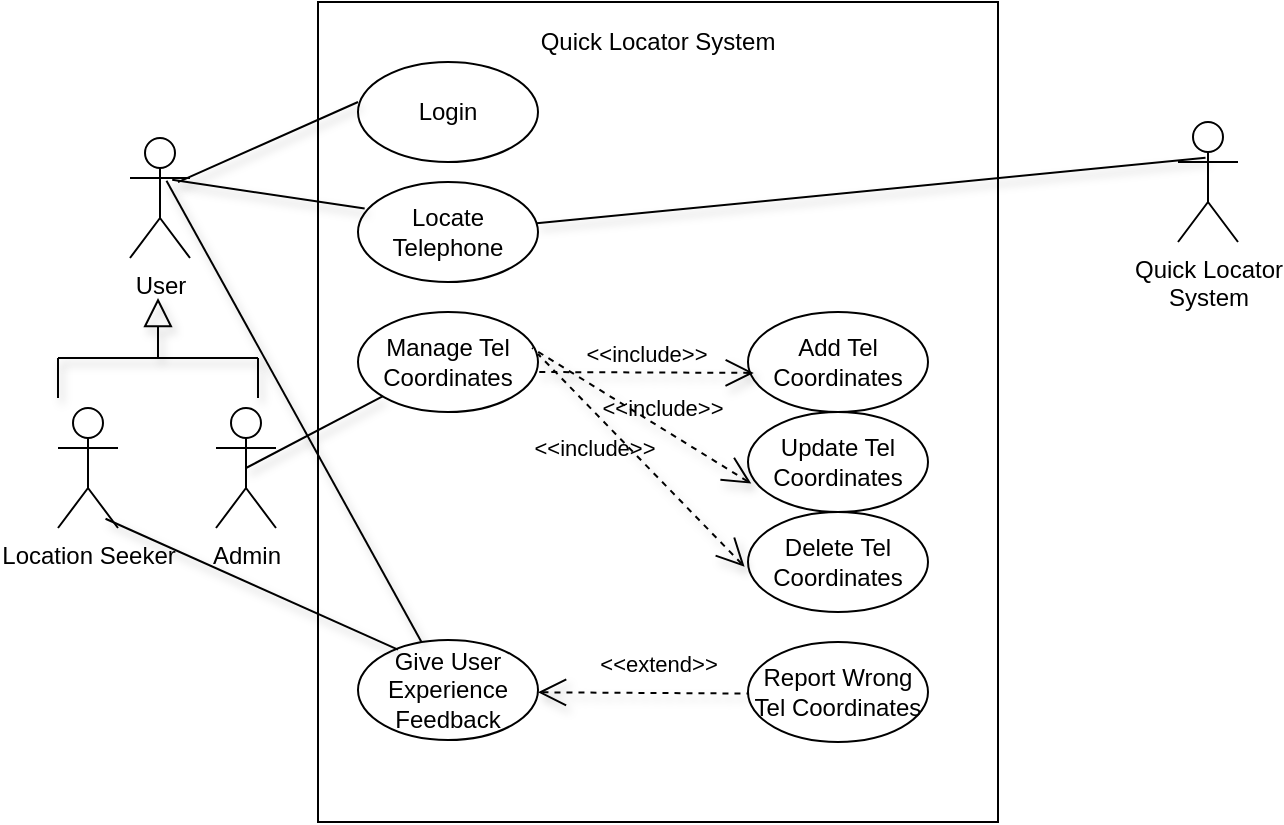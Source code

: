 <mxfile version="12.1.4" type="google" pages="1"><diagram id="i1reWjf5r2styj9pz9Zp" name="Page-1"><mxGraphModel dx="521" dy="194" grid="1" gridSize="10" guides="1" tooltips="1" connect="1" arrows="1" fold="1" page="1" pageScale="1" pageWidth="850" pageHeight="1100" math="0" shadow="0"><root><mxCell id="0"/><mxCell id="1" parent="0"/><mxCell id="pSokMzt_8l0WZZJXa5Nj-1" value="" style="rounded=0;whiteSpace=wrap;html=1;" vertex="1" parent="1"><mxGeometry x="160" y="40" width="340" height="410" as="geometry"/></mxCell><mxCell id="pSokMzt_8l0WZZJXa5Nj-2" value="Quick Locator System" style="text;html=1;strokeColor=none;fillColor=none;align=center;verticalAlign=middle;whiteSpace=wrap;rounded=0;" vertex="1" parent="1"><mxGeometry x="265" y="50" width="130" height="20" as="geometry"/></mxCell><mxCell id="pSokMzt_8l0WZZJXa5Nj-12" value="Location Seeker" style="shape=umlActor;html=1;verticalLabelPosition=bottom;verticalAlign=top;align=center;" vertex="1" parent="1"><mxGeometry x="30" y="243" width="30" height="60" as="geometry"/></mxCell><mxCell id="pSokMzt_8l0WZZJXa5Nj-39" value="Admin" style="shape=umlActor;html=1;verticalLabelPosition=bottom;verticalAlign=top;align=center;" vertex="1" parent="1"><mxGeometry x="109" y="243" width="30" height="60" as="geometry"/></mxCell><mxCell id="pSokMzt_8l0WZZJXa5Nj-36" value="User" style="shape=umlActor;html=1;verticalLabelPosition=bottom;verticalAlign=top;align=center;" vertex="1" parent="1"><mxGeometry x="66" y="108" width="30" height="60" as="geometry"/></mxCell><mxCell id="pSokMzt_8l0WZZJXa5Nj-14" value="&lt;div&gt;Quick Locator&lt;/div&gt;&lt;div&gt;System&lt;br&gt;&lt;/div&gt;" style="shape=umlActor;html=1;verticalLabelPosition=bottom;verticalAlign=top;align=center;" vertex="1" parent="1"><mxGeometry x="590" y="100" width="30" height="60" as="geometry"/></mxCell><mxCell id="pSokMzt_8l0WZZJXa5Nj-17" value="Locate Telephone" style="ellipse;whiteSpace=wrap;html=1;rotation=0;" vertex="1" parent="1"><mxGeometry x="180" y="130" width="90" height="50" as="geometry"/></mxCell><mxCell id="pSokMzt_8l0WZZJXa5Nj-19" value="Manage Tel Coordinates" style="ellipse;whiteSpace=wrap;html=1;" vertex="1" parent="1"><mxGeometry x="180" y="195" width="90" height="50" as="geometry"/></mxCell><mxCell id="pSokMzt_8l0WZZJXa5Nj-23" value="Add Tel Coordinates" style="ellipse;whiteSpace=wrap;html=1;rotation=0;" vertex="1" parent="1"><mxGeometry x="375" y="195" width="90" height="50" as="geometry"/></mxCell><mxCell id="pSokMzt_8l0WZZJXa5Nj-30" value="&amp;lt;&amp;lt;include&amp;gt;&amp;gt;" style="edgeStyle=none;html=1;startArrow=open;endArrow=none;startSize=12;verticalAlign=bottom;dashed=1;labelBackgroundColor=none;shadow=1;entryX=1;entryY=0.6;entryDx=0;entryDy=0;entryPerimeter=0;exitX=0.032;exitY=0.609;exitDx=0;exitDy=0;exitPerimeter=0;" edge="1" parent="1" source="pSokMzt_8l0WZZJXa5Nj-23" target="pSokMzt_8l0WZZJXa5Nj-19"><mxGeometry width="160" relative="1" as="geometry"><mxPoint x="290" y="345" as="sourcePoint"/><mxPoint x="450" y="345" as="targetPoint"/></mxGeometry></mxCell><mxCell id="pSokMzt_8l0WZZJXa5Nj-31" value="Update Tel Coordinates" style="ellipse;whiteSpace=wrap;html=1;rotation=0;" vertex="1" parent="1"><mxGeometry x="375" y="245" width="90" height="50" as="geometry"/></mxCell><mxCell id="pSokMzt_8l0WZZJXa5Nj-32" value="Delete Tel Coordinates" style="ellipse;whiteSpace=wrap;html=1;rotation=0;" vertex="1" parent="1"><mxGeometry x="375" y="295" width="90" height="50" as="geometry"/></mxCell><mxCell id="pSokMzt_8l0WZZJXa5Nj-33" value="&amp;lt;&amp;lt;include&amp;gt;&amp;gt;" style="edgeStyle=none;html=1;startArrow=open;endArrow=none;startSize=12;verticalAlign=bottom;dashed=1;labelBackgroundColor=none;shadow=1;entryX=1;entryY=0.6;entryDx=0;entryDy=0;entryPerimeter=0;exitX=0.018;exitY=0.656;exitDx=0;exitDy=0;exitPerimeter=0;" edge="1" parent="1"><mxGeometry x="-0.171" y="-1" width="160" relative="1" as="geometry"><mxPoint x="376.62" y="280.8" as="sourcePoint"/><mxPoint x="267" y="213" as="targetPoint"/><mxPoint as="offset"/></mxGeometry></mxCell><mxCell id="pSokMzt_8l0WZZJXa5Nj-34" value="&amp;lt;&amp;lt;include&amp;gt;&amp;gt;" style="edgeStyle=none;html=1;startArrow=open;endArrow=none;startSize=12;verticalAlign=bottom;dashed=1;labelBackgroundColor=none;shadow=1;entryX=1;entryY=0.6;entryDx=0;entryDy=0;entryPerimeter=0;exitX=-0.019;exitY=0.428;exitDx=0;exitDy=0;exitPerimeter=0;" edge="1" parent="1"><mxGeometry x="0.184" y="19" width="160" relative="1" as="geometry"><mxPoint x="373.29" y="322.4" as="sourcePoint"/><mxPoint x="270" y="216" as="targetPoint"/><mxPoint as="offset"/></mxGeometry></mxCell><mxCell id="pSokMzt_8l0WZZJXa5Nj-35" value="Give User Experience Feedback" style="ellipse;whiteSpace=wrap;html=1;" vertex="1" parent="1"><mxGeometry x="180" y="359" width="90" height="50" as="geometry"/></mxCell><mxCell id="pSokMzt_8l0WZZJXa5Nj-38" value="" style="edgeStyle=none;html=1;endSize=12;endArrow=block;endFill=0;shadow=1;" edge="1" parent="1"><mxGeometry width="160" relative="1" as="geometry"><mxPoint x="80" y="218" as="sourcePoint"/><mxPoint x="80" y="188" as="targetPoint"/></mxGeometry></mxCell><mxCell id="pSokMzt_8l0WZZJXa5Nj-41" value="" style="endArrow=none;html=1;shadow=1;" edge="1" parent="1"><mxGeometry width="50" height="50" relative="1" as="geometry"><mxPoint x="30" y="218" as="sourcePoint"/><mxPoint x="130" y="218" as="targetPoint"/></mxGeometry></mxCell><mxCell id="pSokMzt_8l0WZZJXa5Nj-42" value="" style="endArrow=none;html=1;shadow=1;" edge="1" parent="1"><mxGeometry width="50" height="50" relative="1" as="geometry"><mxPoint x="130" y="238" as="sourcePoint"/><mxPoint x="130" y="218" as="targetPoint"/></mxGeometry></mxCell><mxCell id="pSokMzt_8l0WZZJXa5Nj-43" value="" style="endArrow=none;html=1;shadow=1;" edge="1" parent="1"><mxGeometry width="50" height="50" relative="1" as="geometry"><mxPoint x="30" y="238" as="sourcePoint"/><mxPoint x="30" y="218" as="targetPoint"/></mxGeometry></mxCell><mxCell id="pSokMzt_8l0WZZJXa5Nj-44" value="Login" style="ellipse;whiteSpace=wrap;html=1;rotation=0;" vertex="1" parent="1"><mxGeometry x="180" y="70" width="90" height="50" as="geometry"/></mxCell><mxCell id="pSokMzt_8l0WZZJXa5Nj-45" value="" style="endArrow=none;html=1;shadow=1;exitX=0.8;exitY=0.367;exitDx=0;exitDy=0;exitPerimeter=0;" edge="1" parent="1" source="pSokMzt_8l0WZZJXa5Nj-36"><mxGeometry width="50" height="50" relative="1" as="geometry"><mxPoint x="100" y="90" as="sourcePoint"/><mxPoint x="180" y="90" as="targetPoint"/></mxGeometry></mxCell><mxCell id="pSokMzt_8l0WZZJXa5Nj-46" value="" style="endArrow=none;html=1;shadow=1;entryX=0.037;entryY=0.266;entryDx=0;entryDy=0;entryPerimeter=0;exitX=0.703;exitY=0.348;exitDx=0;exitDy=0;exitPerimeter=0;" edge="1" parent="1" source="pSokMzt_8l0WZZJXa5Nj-36" target="pSokMzt_8l0WZZJXa5Nj-17"><mxGeometry width="50" height="50" relative="1" as="geometry"><mxPoint x="100" y="90" as="sourcePoint"/><mxPoint x="190" y="100" as="targetPoint"/></mxGeometry></mxCell><mxCell id="pSokMzt_8l0WZZJXa5Nj-48" value="" style="endArrow=none;html=1;shadow=1;exitX=0.608;exitY=0.356;exitDx=0;exitDy=0;exitPerimeter=0;" edge="1" parent="1" source="pSokMzt_8l0WZZJXa5Nj-36" target="pSokMzt_8l0WZZJXa5Nj-35"><mxGeometry width="50" height="50" relative="1" as="geometry"><mxPoint x="97.09" y="138.88" as="sourcePoint"/><mxPoint x="193.33" y="153.3" as="targetPoint"/></mxGeometry></mxCell><mxCell id="pSokMzt_8l0WZZJXa5Nj-49" value="" style="endArrow=none;html=1;shadow=1;entryX=0.792;entryY=0.923;entryDx=0;entryDy=0;entryPerimeter=0;exitX=0.222;exitY=0.096;exitDx=0;exitDy=0;exitPerimeter=0;" edge="1" parent="1" source="pSokMzt_8l0WZZJXa5Nj-35" target="pSokMzt_8l0WZZJXa5Nj-12"><mxGeometry width="50" height="50" relative="1" as="geometry"><mxPoint x="30" y="410" as="sourcePoint"/><mxPoint x="80" y="360" as="targetPoint"/></mxGeometry></mxCell><mxCell id="pSokMzt_8l0WZZJXa5Nj-50" value="" style="endArrow=none;html=1;shadow=1;exitX=0.5;exitY=0.5;exitDx=0;exitDy=0;exitPerimeter=0;" edge="1" parent="1" source="pSokMzt_8l0WZZJXa5Nj-39" target="pSokMzt_8l0WZZJXa5Nj-19"><mxGeometry width="50" height="50" relative="1" as="geometry"><mxPoint x="97.09" y="138.88" as="sourcePoint"/><mxPoint x="193.33" y="153.3" as="targetPoint"/></mxGeometry></mxCell><mxCell id="pSokMzt_8l0WZZJXa5Nj-51" value="" style="endArrow=none;html=1;shadow=1;entryX=0.459;entryY=0.298;entryDx=0;entryDy=0;entryPerimeter=0;" edge="1" parent="1" source="pSokMzt_8l0WZZJXa5Nj-17" target="pSokMzt_8l0WZZJXa5Nj-14"><mxGeometry width="50" height="50" relative="1" as="geometry"><mxPoint x="100" y="140.02" as="sourcePoint"/><mxPoint x="190" y="100" as="targetPoint"/></mxGeometry></mxCell><mxCell id="pSokMzt_8l0WZZJXa5Nj-52" value="Report Wrong Tel Coordinates" style="ellipse;whiteSpace=wrap;html=1;" vertex="1" parent="1"><mxGeometry x="375" y="360" width="90" height="50" as="geometry"/></mxCell><mxCell id="pSokMzt_8l0WZZJXa5Nj-53" value="&amp;lt;&amp;lt;extend&amp;gt;&amp;gt;" style="edgeStyle=none;html=1;startArrow=open;endArrow=none;startSize=12;verticalAlign=bottom;dashed=1;labelBackgroundColor=none;shadow=1;" edge="1" parent="1"><mxGeometry x="0.142" y="6" width="160" relative="1" as="geometry"><mxPoint x="269.999" y="385.143" as="sourcePoint"/><mxPoint x="375.002" y="385.78" as="targetPoint"/><mxPoint as="offset"/></mxGeometry></mxCell></root></mxGraphModel></diagram></mxfile>